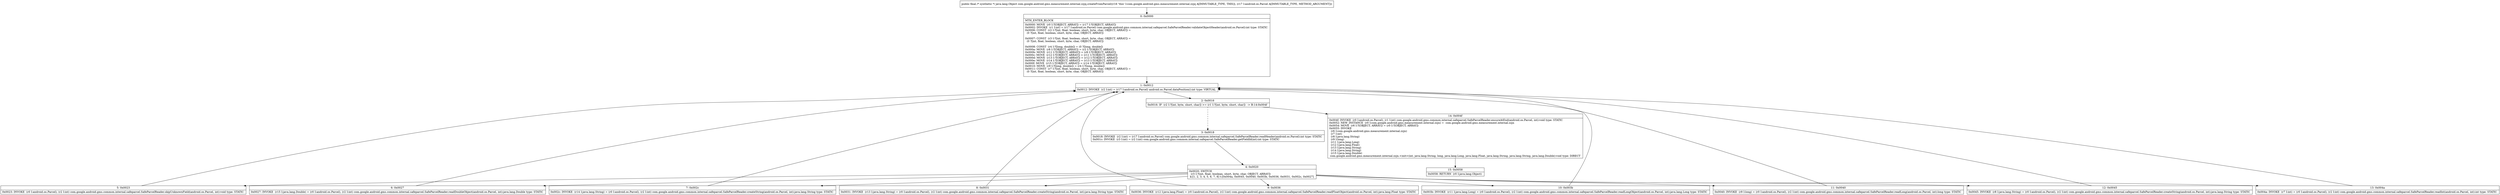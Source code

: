 digraph "CFG forcom.google.android.gms.measurement.internal.zzjq.createFromParcel(Landroid\/os\/Parcel;)Ljava\/lang\/Object;" {
Node_0 [shape=record,label="{0\:\ 0x0000|MTH_ENTER_BLOCK\l|0x0000: MOVE  (r0 I:?[OBJECT, ARRAY]) = (r17 I:?[OBJECT, ARRAY]) \l0x0002: INVOKE  (r1 I:int) = (r17 I:android.os.Parcel) com.google.android.gms.common.internal.safeparcel.SafeParcelReader.validateObjectHeader(android.os.Parcel):int type: STATIC \l0x0006: CONST  (r2 I:?[int, float, boolean, short, byte, char, OBJECT, ARRAY]) = \l  (0 ?[int, float, boolean, short, byte, char, OBJECT, ARRAY])\l \l0x0007: CONST  (r3 I:?[int, float, boolean, short, byte, char, OBJECT, ARRAY]) = \l  (0 ?[int, float, boolean, short, byte, char, OBJECT, ARRAY])\l \l0x0008: CONST  (r4 I:?[long, double]) = (0 ?[long, double]) \l0x000a: MOVE  (r8 I:?[OBJECT, ARRAY]) = (r2 I:?[OBJECT, ARRAY]) \l0x000b: MOVE  (r11 I:?[OBJECT, ARRAY]) = (r8 I:?[OBJECT, ARRAY]) \l0x000c: MOVE  (r12 I:?[OBJECT, ARRAY]) = (r11 I:?[OBJECT, ARRAY]) \l0x000d: MOVE  (r13 I:?[OBJECT, ARRAY]) = (r12 I:?[OBJECT, ARRAY]) \l0x000e: MOVE  (r14 I:?[OBJECT, ARRAY]) = (r13 I:?[OBJECT, ARRAY]) \l0x000f: MOVE  (r15 I:?[OBJECT, ARRAY]) = (r14 I:?[OBJECT, ARRAY]) \l0x0010: MOVE  (r9 I:?[long, double]) = (r4 I:?[long, double]) \l0x0011: CONST  (r7 I:?[int, float, boolean, short, byte, char, OBJECT, ARRAY]) = \l  (0 ?[int, float, boolean, short, byte, char, OBJECT, ARRAY])\l \l}"];
Node_1 [shape=record,label="{1\:\ 0x0012|0x0012: INVOKE  (r2 I:int) = (r17 I:android.os.Parcel) android.os.Parcel.dataPosition():int type: VIRTUAL \l}"];
Node_2 [shape=record,label="{2\:\ 0x0016|0x0016: IF  (r2 I:?[int, byte, short, char]) \>= (r1 I:?[int, byte, short, char])  \-\> B:14:0x004f \l}"];
Node_3 [shape=record,label="{3\:\ 0x0018|0x0018: INVOKE  (r2 I:int) = (r17 I:android.os.Parcel) com.google.android.gms.common.internal.safeparcel.SafeParcelReader.readHeader(android.os.Parcel):int type: STATIC \l0x001c: INVOKE  (r3 I:int) = (r2 I:int) com.google.android.gms.common.internal.safeparcel.SafeParcelReader.getFieldId(int):int type: STATIC \l}"];
Node_4 [shape=record,label="{4\:\ 0x0020|0x0020: SWITCH  \l  (r3 I:?[int, float, boolean, short, byte, char, OBJECT, ARRAY])\l k:[1, 2, 3, 4, 5, 6, 7, 8] t:[0x004a, 0x0045, 0x0040, 0x003b, 0x0036, 0x0031, 0x002c, 0x0027] \l}"];
Node_5 [shape=record,label="{5\:\ 0x0023|0x0023: INVOKE  (r0 I:android.os.Parcel), (r2 I:int) com.google.android.gms.common.internal.safeparcel.SafeParcelReader.skipUnknownField(android.os.Parcel, int):void type: STATIC \l}"];
Node_6 [shape=record,label="{6\:\ 0x0027|0x0027: INVOKE  (r15 I:java.lang.Double) = (r0 I:android.os.Parcel), (r2 I:int) com.google.android.gms.common.internal.safeparcel.SafeParcelReader.readDoubleObject(android.os.Parcel, int):java.lang.Double type: STATIC \l}"];
Node_7 [shape=record,label="{7\:\ 0x002c|0x002c: INVOKE  (r14 I:java.lang.String) = (r0 I:android.os.Parcel), (r2 I:int) com.google.android.gms.common.internal.safeparcel.SafeParcelReader.createString(android.os.Parcel, int):java.lang.String type: STATIC \l}"];
Node_8 [shape=record,label="{8\:\ 0x0031|0x0031: INVOKE  (r13 I:java.lang.String) = (r0 I:android.os.Parcel), (r2 I:int) com.google.android.gms.common.internal.safeparcel.SafeParcelReader.createString(android.os.Parcel, int):java.lang.String type: STATIC \l}"];
Node_9 [shape=record,label="{9\:\ 0x0036|0x0036: INVOKE  (r12 I:java.lang.Float) = (r0 I:android.os.Parcel), (r2 I:int) com.google.android.gms.common.internal.safeparcel.SafeParcelReader.readFloatObject(android.os.Parcel, int):java.lang.Float type: STATIC \l}"];
Node_10 [shape=record,label="{10\:\ 0x003b|0x003b: INVOKE  (r11 I:java.lang.Long) = (r0 I:android.os.Parcel), (r2 I:int) com.google.android.gms.common.internal.safeparcel.SafeParcelReader.readLongObject(android.os.Parcel, int):java.lang.Long type: STATIC \l}"];
Node_11 [shape=record,label="{11\:\ 0x0040|0x0040: INVOKE  (r9 I:long) = (r0 I:android.os.Parcel), (r2 I:int) com.google.android.gms.common.internal.safeparcel.SafeParcelReader.readLong(android.os.Parcel, int):long type: STATIC \l}"];
Node_12 [shape=record,label="{12\:\ 0x0045|0x0045: INVOKE  (r8 I:java.lang.String) = (r0 I:android.os.Parcel), (r2 I:int) com.google.android.gms.common.internal.safeparcel.SafeParcelReader.createString(android.os.Parcel, int):java.lang.String type: STATIC \l}"];
Node_13 [shape=record,label="{13\:\ 0x004a|0x004a: INVOKE  (r7 I:int) = (r0 I:android.os.Parcel), (r2 I:int) com.google.android.gms.common.internal.safeparcel.SafeParcelReader.readInt(android.os.Parcel, int):int type: STATIC \l}"];
Node_14 [shape=record,label="{14\:\ 0x004f|0x004f: INVOKE  (r0 I:android.os.Parcel), (r1 I:int) com.google.android.gms.common.internal.safeparcel.SafeParcelReader.ensureAtEnd(android.os.Parcel, int):void type: STATIC \l0x0052: NEW_INSTANCE  (r0 I:com.google.android.gms.measurement.internal.zzjn) =  com.google.android.gms.measurement.internal.zzjn \l0x0054: MOVE  (r6 I:?[OBJECT, ARRAY]) = (r0 I:?[OBJECT, ARRAY]) \l0x0055: INVOKE  \l  (r6 I:com.google.android.gms.measurement.internal.zzjn)\l  (r7 I:int)\l  (r8 I:java.lang.String)\l  (r9 I:long)\l  (r11 I:java.lang.Long)\l  (r12 I:java.lang.Float)\l  (r13 I:java.lang.String)\l  (r14 I:java.lang.String)\l  (r15 I:java.lang.Double)\l com.google.android.gms.measurement.internal.zzjn.\<init\>(int, java.lang.String, long, java.lang.Long, java.lang.Float, java.lang.String, java.lang.String, java.lang.Double):void type: DIRECT \l}"];
Node_15 [shape=record,label="{15\:\ 0x0058|0x0058: RETURN  (r0 I:java.lang.Object) \l}"];
MethodNode[shape=record,label="{public final \/* synthetic *\/ java.lang.Object com.google.android.gms.measurement.internal.zzjq.createFromParcel((r16 'this' I:com.google.android.gms.measurement.internal.zzjq A[IMMUTABLE_TYPE, THIS]), (r17 I:android.os.Parcel A[IMMUTABLE_TYPE, METHOD_ARGUMENT])) }"];
MethodNode -> Node_0;
Node_0 -> Node_1;
Node_1 -> Node_2;
Node_2 -> Node_3[style=dashed];
Node_2 -> Node_14;
Node_3 -> Node_4;
Node_4 -> Node_5;
Node_4 -> Node_6;
Node_4 -> Node_7;
Node_4 -> Node_8;
Node_4 -> Node_9;
Node_4 -> Node_10;
Node_4 -> Node_11;
Node_4 -> Node_12;
Node_4 -> Node_13;
Node_5 -> Node_1;
Node_6 -> Node_1;
Node_7 -> Node_1;
Node_8 -> Node_1;
Node_9 -> Node_1;
Node_10 -> Node_1;
Node_11 -> Node_1;
Node_12 -> Node_1;
Node_13 -> Node_1;
Node_14 -> Node_15;
}

